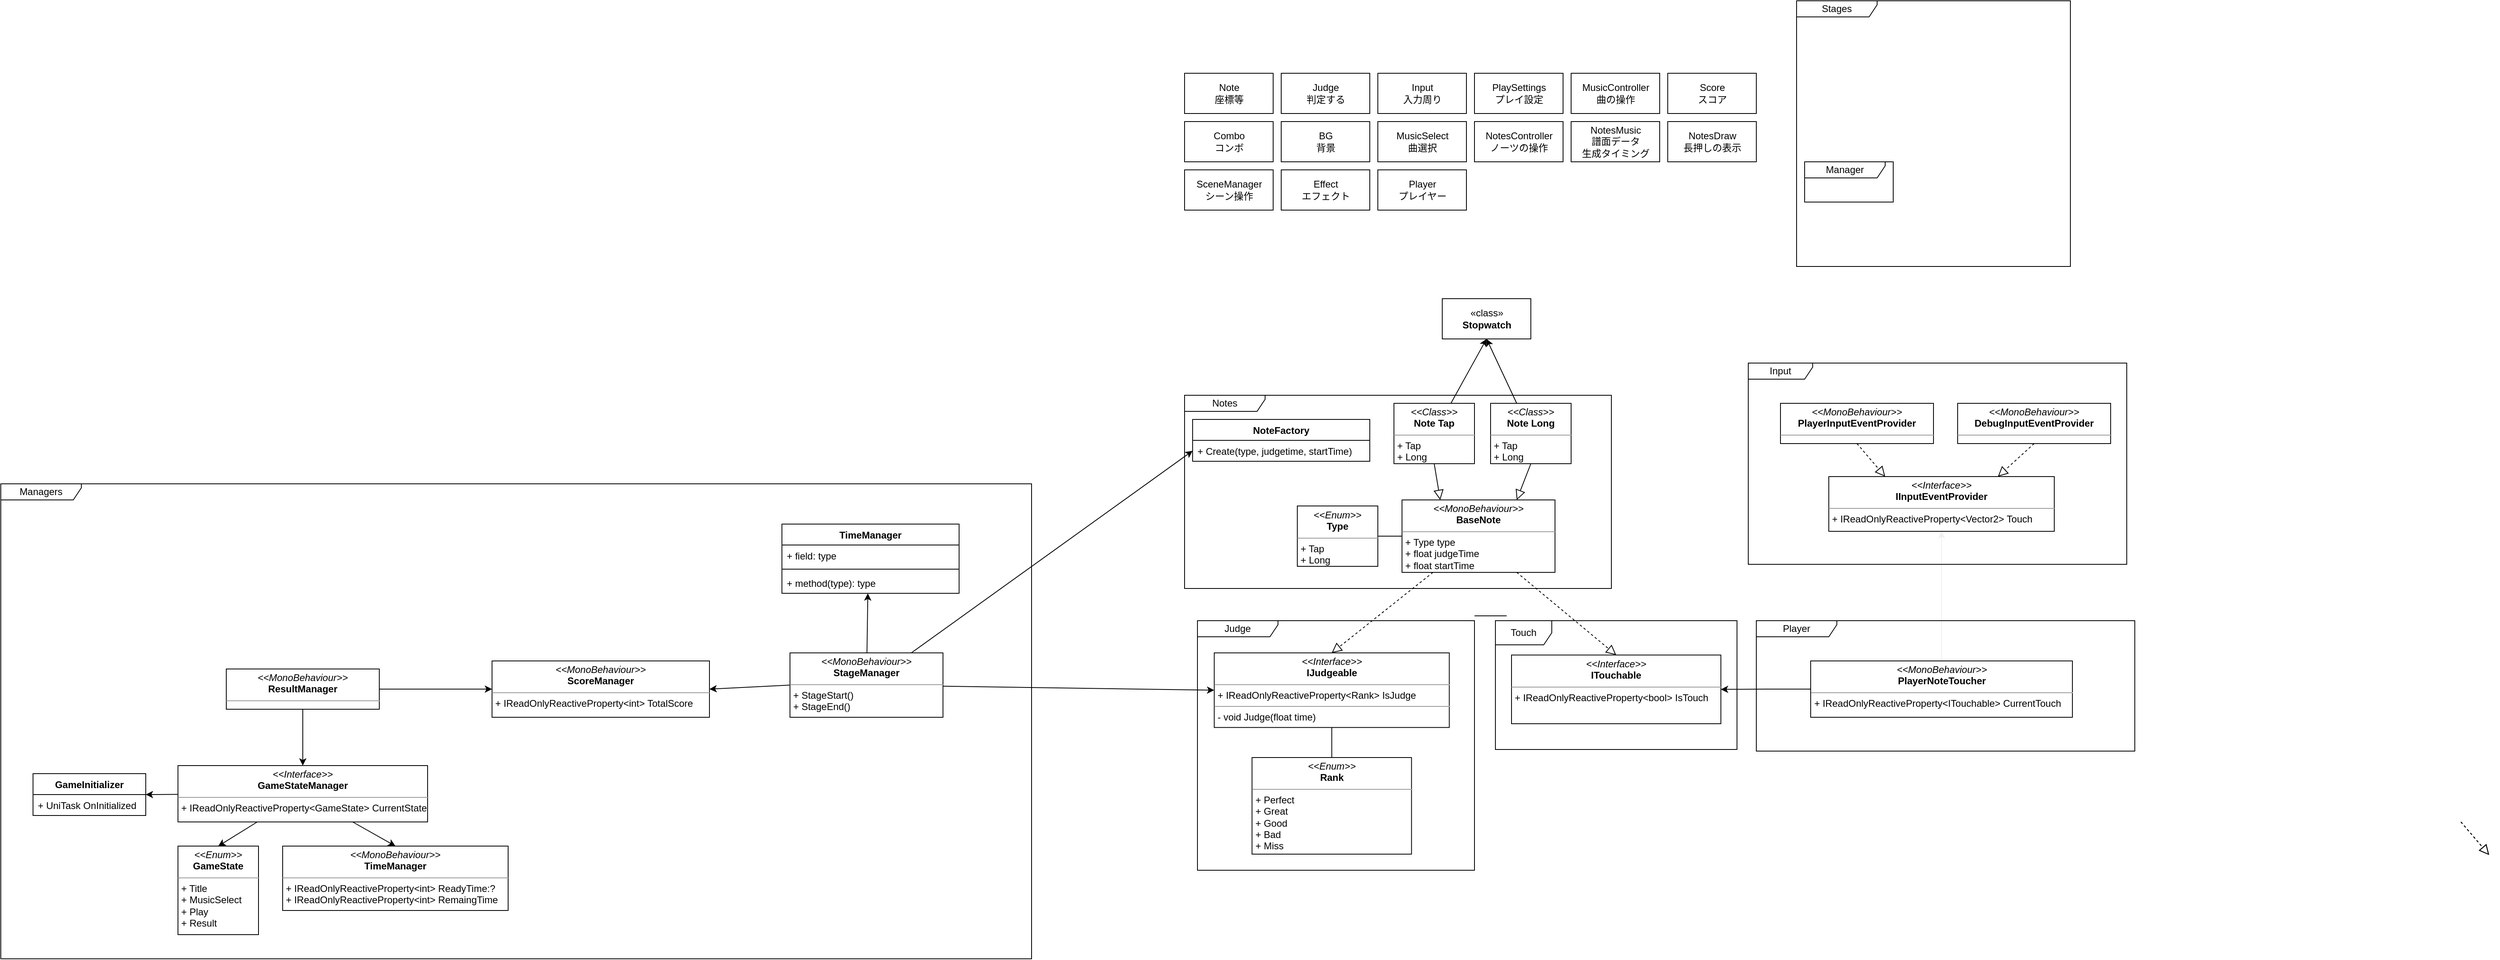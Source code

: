 <mxfile>
    <diagram id="dF_ohH9zx3626h8H7nnY" name="ページ1">
        <mxGraphModel dx="2958" dy="941" grid="1" gridSize="10" guides="0" tooltips="1" connect="1" arrows="1" fold="1" page="0" pageScale="1" pageWidth="827" pageHeight="1169" math="0" shadow="0">
            <root>
                <mxCell id="0"/>
                <mxCell id="1" parent="0"/>
                <mxCell id="76" value="Managers" style="shape=umlFrame;whiteSpace=wrap;html=1;width=100;height=20;" parent="1" vertex="1">
                    <mxGeometry x="-1430" y="610" width="1280" height="590" as="geometry"/>
                </mxCell>
                <mxCell id="21" value="Notes" style="shape=umlFrame;whiteSpace=wrap;html=1;width=100;height=20;" parent="1" vertex="1">
                    <mxGeometry x="40" y="500" width="530" height="240" as="geometry"/>
                </mxCell>
                <mxCell id="2" value="Note&lt;br&gt;座標等" style="html=1;" parent="1" vertex="1">
                    <mxGeometry x="40" y="100" width="110" height="50" as="geometry"/>
                </mxCell>
                <mxCell id="4" value="Judge&lt;br&gt;判定する" style="html=1;" parent="1" vertex="1">
                    <mxGeometry x="160" y="100" width="110" height="50" as="geometry"/>
                </mxCell>
                <mxCell id="5" value="Input&lt;br&gt;入力周り" style="html=1;" parent="1" vertex="1">
                    <mxGeometry x="280" y="100" width="110" height="50" as="geometry"/>
                </mxCell>
                <mxCell id="6" value="PlaySettings&lt;br&gt;プレイ設定" style="html=1;" parent="1" vertex="1">
                    <mxGeometry x="400" y="100" width="110" height="50" as="geometry"/>
                </mxCell>
                <mxCell id="7" value="MusicController&lt;br&gt;曲の操作" style="html=1;" parent="1" vertex="1">
                    <mxGeometry x="520" y="100" width="110" height="50" as="geometry"/>
                </mxCell>
                <mxCell id="8" value="Score&lt;br&gt;スコア" style="html=1;" parent="1" vertex="1">
                    <mxGeometry x="640" y="100" width="110" height="50" as="geometry"/>
                </mxCell>
                <mxCell id="9" value="Combo&lt;br&gt;コンボ" style="html=1;" parent="1" vertex="1">
                    <mxGeometry x="40" y="160" width="110" height="50" as="geometry"/>
                </mxCell>
                <mxCell id="10" value="BG&lt;br&gt;背景" style="html=1;" parent="1" vertex="1">
                    <mxGeometry x="160" y="160" width="110" height="50" as="geometry"/>
                </mxCell>
                <mxCell id="11" value="MusicSelect&lt;br&gt;曲選択" style="html=1;" parent="1" vertex="1">
                    <mxGeometry x="280" y="160" width="110" height="50" as="geometry"/>
                </mxCell>
                <mxCell id="12" value="NotesController&lt;br&gt;ノーツの操作" style="html=1;" parent="1" vertex="1">
                    <mxGeometry x="400" y="160" width="110" height="50" as="geometry"/>
                </mxCell>
                <mxCell id="13" value="NotesMusic&lt;br&gt;譜面データ&lt;br&gt;生成タイミング" style="html=1;" parent="1" vertex="1">
                    <mxGeometry x="520" y="160" width="110" height="50" as="geometry"/>
                </mxCell>
                <mxCell id="14" value="NotesDraw&lt;br&gt;長押しの表示" style="html=1;" parent="1" vertex="1">
                    <mxGeometry x="640" y="160" width="110" height="50" as="geometry"/>
                </mxCell>
                <mxCell id="15" value="SceneManager&lt;br&gt;シーン操作" style="html=1;" parent="1" vertex="1">
                    <mxGeometry x="40" y="220" width="110" height="50" as="geometry"/>
                </mxCell>
                <mxCell id="16" value="Effect&lt;br&gt;エフェクト" style="html=1;" parent="1" vertex="1">
                    <mxGeometry x="160" y="220" width="110" height="50" as="geometry"/>
                </mxCell>
                <mxCell id="18" value="Player&lt;br&gt;プレイヤー" style="html=1;" parent="1" vertex="1">
                    <mxGeometry x="280" y="220" width="110" height="50" as="geometry"/>
                </mxCell>
                <mxCell id="22" value="Manager" style="shape=umlFrame;whiteSpace=wrap;html=1;width=100;height=20;" parent="1" vertex="1">
                    <mxGeometry x="810" y="210" width="110" height="50" as="geometry"/>
                </mxCell>
                <mxCell id="25" value="Stages" style="shape=umlFrame;whiteSpace=wrap;html=1;width=100;height=20;" parent="1" vertex="1">
                    <mxGeometry x="800" y="10" width="340" height="330" as="geometry"/>
                </mxCell>
                <mxCell id="36" style="rounded=0;orthogonalLoop=1;jettySize=auto;html=1;entryX=0.5;entryY=0;entryDx=0;entryDy=0;endArrow=block;endFill=0;dashed=1;strokeWidth=1;endSize=10;" parent="1" source="34" target="28" edge="1">
                    <mxGeometry relative="1" as="geometry"/>
                </mxCell>
                <mxCell id="34" value="&lt;p style=&quot;margin: 0px ; margin-top: 4px ; text-align: center&quot;&gt;&lt;i&gt;&amp;lt;&amp;lt;MonoBehaviour&amp;gt;&amp;gt;&lt;/i&gt;&lt;br&gt;&lt;b&gt;BaseNote&lt;/b&gt;&lt;/p&gt;&lt;hr size=&quot;1&quot;&gt;&lt;p style=&quot;margin: 0px ; margin-left: 4px&quot;&gt;+ Type type&lt;/p&gt;&lt;p style=&quot;margin: 0px ; margin-left: 4px&quot;&gt;+ float judgeTime&lt;/p&gt;&lt;p style=&quot;margin: 0px ; margin-left: 4px&quot;&gt;+ float startTime&lt;/p&gt;&lt;hr size=&quot;1&quot;&gt;&lt;p style=&quot;margin: 0px ; margin-left: 4px&quot;&gt;&lt;br&gt;&lt;/p&gt;" style="verticalAlign=top;align=left;overflow=fill;fontSize=12;fontFamily=Helvetica;html=1;" parent="1" vertex="1">
                    <mxGeometry x="310" y="630" width="190" height="90" as="geometry"/>
                </mxCell>
                <mxCell id="45" value="" style="group" parent="1" vertex="1" connectable="0">
                    <mxGeometry x="56" y="780" width="344" height="320" as="geometry"/>
                </mxCell>
                <mxCell id="29" value="" style="group" parent="45" vertex="1" connectable="0">
                    <mxGeometry width="344" height="320" as="geometry"/>
                </mxCell>
                <mxCell id="23" value="Judge" style="shape=umlFrame;whiteSpace=wrap;html=1;width=100;height=20;" parent="29" vertex="1">
                    <mxGeometry width="344" height="310" as="geometry"/>
                </mxCell>
                <mxCell id="44" style="edgeStyle=none;rounded=0;orthogonalLoop=1;jettySize=auto;html=1;entryX=0.5;entryY=0;entryDx=0;entryDy=0;endArrow=none;endFill=0;" parent="29" source="28" target="43" edge="1">
                    <mxGeometry relative="1" as="geometry"/>
                </mxCell>
                <mxCell id="28" value="&lt;p style=&quot;margin: 0px ; margin-top: 4px ; text-align: center&quot;&gt;&lt;i&gt;&amp;lt;&amp;lt;Interface&amp;gt;&amp;gt;&lt;/i&gt;&lt;br&gt;&lt;b&gt;IJudgeable&lt;/b&gt;&lt;/p&gt;&lt;hr size=&quot;1&quot;&gt;&lt;p style=&quot;margin: 0px ; margin-left: 4px&quot;&gt;+ IReadOnlyReactiveProperty&amp;lt;Rank&amp;gt; IsJudge&lt;/p&gt;&lt;hr size=&quot;1&quot;&gt;&lt;p style=&quot;margin: 0px ; margin-left: 4px&quot;&gt;- void Judge(float time)&lt;/p&gt;" style="verticalAlign=top;align=left;overflow=fill;fontSize=12;fontFamily=Helvetica;html=1;" parent="29" vertex="1">
                    <mxGeometry x="20.848" y="40" width="291.879" height="92.67" as="geometry"/>
                </mxCell>
                <mxCell id="43" value="&lt;p style=&quot;margin: 0px ; margin-top: 4px ; text-align: center&quot;&gt;&lt;i&gt;&amp;lt;&amp;lt;Enum&amp;gt;&amp;gt;&lt;/i&gt;&lt;br&gt;&lt;b&gt;Rank&lt;/b&gt;&lt;/p&gt;&lt;hr size=&quot;1&quot;&gt;&lt;p style=&quot;margin: 0px ; margin-left: 4px&quot;&gt;+ Perfect&lt;/p&gt;&lt;p style=&quot;margin: 0px ; margin-left: 4px&quot;&gt;+ Great&lt;/p&gt;&lt;p style=&quot;margin: 0px ; margin-left: 4px&quot;&gt;+ Good&lt;/p&gt;&lt;p style=&quot;margin: 0px ; margin-left: 4px&quot;&gt;+ Bad&lt;/p&gt;&lt;p style=&quot;margin: 0px ; margin-left: 4px&quot;&gt;+ Miss&lt;/p&gt;" style="verticalAlign=top;align=left;overflow=fill;fontSize=12;fontFamily=Helvetica;html=1;" parent="29" vertex="1">
                    <mxGeometry x="67.758" y="170" width="198.061" height="120" as="geometry"/>
                </mxCell>
                <mxCell id="50" style="edgeStyle=none;rounded=0;orthogonalLoop=1;jettySize=auto;html=1;entryX=0.25;entryY=0;entryDx=0;entryDy=0;endArrow=block;endFill=0;endSize=10;strokeWidth=1;exitX=0.5;exitY=1;exitDx=0;exitDy=0;" parent="1" source="140" target="34" edge="1">
                    <mxGeometry relative="1" as="geometry">
                        <mxPoint x="345.417" y="572.0" as="sourcePoint"/>
                    </mxGeometry>
                </mxCell>
                <mxCell id="55" style="edgeStyle=none;rounded=0;orthogonalLoop=1;jettySize=auto;html=1;endArrow=block;endFill=0;endSize=10;strokeWidth=1;entryX=0.75;entryY=0;entryDx=0;entryDy=0;exitX=0.5;exitY=1;exitDx=0;exitDy=0;" parent="1" source="141" target="34" edge="1">
                    <mxGeometry relative="1" as="geometry">
                        <mxPoint x="380" y="630" as="targetPoint"/>
                        <mxPoint x="478.393" y="572.0" as="sourcePoint"/>
                    </mxGeometry>
                </mxCell>
                <mxCell id="71" style="edgeStyle=none;rounded=0;orthogonalLoop=1;jettySize=auto;html=1;entryX=0;entryY=0.5;entryDx=0;entryDy=0;endArrow=none;endFill=0;strokeWidth=1;exitX=1;exitY=0.5;exitDx=0;exitDy=0;" parent="1" source="72" target="34" edge="1">
                    <mxGeometry relative="1" as="geometry">
                        <mxPoint x="190" y="675" as="sourcePoint"/>
                        <mxPoint x="37.5" y="640" as="targetPoint"/>
                    </mxGeometry>
                </mxCell>
                <mxCell id="72" value="&lt;p style=&quot;margin: 0px ; margin-top: 4px ; text-align: center&quot;&gt;&lt;i&gt;&amp;lt;&amp;lt;Enum&amp;gt;&amp;gt;&lt;/i&gt;&lt;br&gt;&lt;b&gt;Type&lt;/b&gt;&lt;/p&gt;&lt;hr size=&quot;1&quot;&gt;&lt;p style=&quot;margin: 0px ; margin-left: 4px&quot;&gt;+ Tap&lt;br&gt;&lt;/p&gt;&lt;p style=&quot;margin: 0px ; margin-left: 4px&quot;&gt;+ Long&lt;/p&gt;" style="verticalAlign=top;align=left;overflow=fill;fontSize=12;fontFamily=Helvetica;html=1;" parent="1" vertex="1">
                    <mxGeometry x="180" y="637.5" width="100" height="75" as="geometry"/>
                </mxCell>
                <mxCell id="79" style="rounded=0;orthogonalLoop=1;jettySize=auto;html=1;entryX=0.5;entryY=0;entryDx=0;entryDy=0;" parent="1" source="77" target="78" edge="1">
                    <mxGeometry relative="1" as="geometry"/>
                </mxCell>
                <mxCell id="81" style="edgeStyle=none;rounded=0;orthogonalLoop=1;jettySize=auto;html=1;entryX=0.5;entryY=0;entryDx=0;entryDy=0;" parent="1" source="77" target="80" edge="1">
                    <mxGeometry relative="1" as="geometry"/>
                </mxCell>
                <mxCell id="88" style="edgeStyle=none;rounded=0;orthogonalLoop=1;jettySize=auto;html=1;entryX=1;entryY=0.5;entryDx=0;entryDy=0;" parent="1" source="77" target="84" edge="1">
                    <mxGeometry relative="1" as="geometry"/>
                </mxCell>
                <mxCell id="77" value="&lt;p style=&quot;margin: 0px ; margin-top: 4px ; text-align: center&quot;&gt;&lt;i&gt;&amp;lt;&amp;lt;Interface&amp;gt;&amp;gt;&lt;/i&gt;&lt;br&gt;&lt;b&gt;GameStateManager&lt;/b&gt;&lt;/p&gt;&lt;hr size=&quot;1&quot;&gt;&lt;p style=&quot;margin: 0px ; margin-left: 4px&quot;&gt;+ IReadOnlyReactiveProperty&amp;lt;GameState&amp;gt; CurrentState&lt;/p&gt;" style="verticalAlign=top;align=left;overflow=fill;fontSize=12;fontFamily=Helvetica;html=1;" parent="1" vertex="1">
                    <mxGeometry x="-1210" y="960" width="310" height="70" as="geometry"/>
                </mxCell>
                <mxCell id="78" value="&lt;p style=&quot;margin: 0px ; margin-top: 4px ; text-align: center&quot;&gt;&lt;i&gt;&amp;lt;&amp;lt;Enum&amp;gt;&amp;gt;&lt;/i&gt;&lt;br&gt;&lt;b&gt;GameState&lt;/b&gt;&lt;/p&gt;&lt;hr size=&quot;1&quot;&gt;&lt;p style=&quot;margin: 0px ; margin-left: 4px&quot;&gt;+ Title&lt;br&gt;&lt;/p&gt;&lt;p style=&quot;margin: 0px ; margin-left: 4px&quot;&gt;+ MusicSelect&lt;/p&gt;&lt;p style=&quot;margin: 0px ; margin-left: 4px&quot;&gt;+ Play&lt;/p&gt;&lt;p style=&quot;margin: 0px ; margin-left: 4px&quot;&gt;+ Result&lt;/p&gt;&lt;p style=&quot;margin: 0px ; margin-left: 4px&quot;&gt;&lt;br&gt;&lt;/p&gt;" style="verticalAlign=top;align=left;overflow=fill;fontSize=12;fontFamily=Helvetica;html=1;" parent="1" vertex="1">
                    <mxGeometry x="-1210" y="1060" width="100" height="110" as="geometry"/>
                </mxCell>
                <mxCell id="80" value="&lt;p style=&quot;margin: 0px ; margin-top: 4px ; text-align: center&quot;&gt;&lt;i&gt;&amp;lt;&amp;lt;MonoBehaviour&amp;gt;&amp;gt;&lt;/i&gt;&lt;br&gt;&lt;b&gt;TimeManager&lt;/b&gt;&lt;/p&gt;&lt;hr size=&quot;1&quot;&gt;&lt;p style=&quot;margin: 0px ; margin-left: 4px&quot;&gt;+ IReadOnlyReactiveProperty&amp;lt;int&amp;gt; ReadyTime:?&lt;/p&gt;&lt;p style=&quot;margin: 0px ; margin-left: 4px&quot;&gt;+ IReadOnlyReactiveProperty&amp;lt;int&amp;gt; RemaingTime&lt;/p&gt;" style="verticalAlign=top;align=left;overflow=fill;fontSize=12;fontFamily=Helvetica;html=1;" parent="1" vertex="1">
                    <mxGeometry x="-1080" y="1060" width="280" height="80" as="geometry"/>
                </mxCell>
                <mxCell id="90" style="edgeStyle=none;rounded=0;orthogonalLoop=1;jettySize=auto;html=1;entryX=0.5;entryY=0;entryDx=0;entryDy=0;" parent="1" source="89" target="77" edge="1">
                    <mxGeometry relative="1" as="geometry"/>
                </mxCell>
                <mxCell id="92" style="edgeStyle=none;rounded=0;orthogonalLoop=1;jettySize=auto;html=1;entryX=0;entryY=0.5;entryDx=0;entryDy=0;" parent="1" source="89" target="91" edge="1">
                    <mxGeometry relative="1" as="geometry"/>
                </mxCell>
                <mxCell id="89" value="&lt;p style=&quot;margin: 0px ; margin-top: 4px ; text-align: center&quot;&gt;&lt;i&gt;&amp;lt;&amp;lt;MonoBehaviour&amp;gt;&amp;gt;&lt;/i&gt;&lt;br&gt;&lt;b&gt;ResultManager&lt;/b&gt;&lt;/p&gt;&lt;hr size=&quot;1&quot;&gt;&lt;p style=&quot;margin: 0px ; margin-left: 4px&quot;&gt;&lt;br&gt;&lt;/p&gt;" style="verticalAlign=top;align=left;overflow=fill;fontSize=12;fontFamily=Helvetica;html=1;" parent="1" vertex="1">
                    <mxGeometry x="-1150" y="840" width="190" height="50" as="geometry"/>
                </mxCell>
                <mxCell id="98" style="edgeStyle=none;rounded=0;orthogonalLoop=1;jettySize=auto;html=1;exitX=0;exitY=0.5;exitDx=0;exitDy=0;entryX=1;entryY=0.5;entryDx=0;entryDy=0;" parent="1" source="97" target="91" edge="1">
                    <mxGeometry relative="1" as="geometry"/>
                </mxCell>
                <mxCell id="91" value="&lt;p style=&quot;margin: 0px ; margin-top: 4px ; text-align: center&quot;&gt;&lt;i&gt;&amp;lt;&amp;lt;MonoBehaviour&amp;gt;&amp;gt;&lt;/i&gt;&lt;br&gt;&lt;b&gt;ScoreManager&lt;/b&gt;&lt;/p&gt;&lt;hr size=&quot;1&quot;&gt;&lt;p style=&quot;margin: 0px ; margin-left: 4px&quot;&gt;+ IReadOnlyReactiveProperty&amp;lt;int&amp;gt; TotalScore&lt;/p&gt;" style="verticalAlign=top;align=left;overflow=fill;fontSize=12;fontFamily=Helvetica;html=1;" parent="1" vertex="1">
                    <mxGeometry x="-820" y="830" width="270" height="70" as="geometry"/>
                </mxCell>
                <mxCell id="99" style="edgeStyle=none;rounded=0;orthogonalLoop=1;jettySize=auto;html=1;entryX=0;entryY=0.5;entryDx=0;entryDy=0;" parent="1" source="97" target="28" edge="1">
                    <mxGeometry relative="1" as="geometry"/>
                </mxCell>
                <mxCell id="149" style="rounded=0;orthogonalLoop=1;jettySize=auto;html=1;entryX=0;entryY=0.5;entryDx=0;entryDy=0;" edge="1" parent="1" source="97" target="145">
                    <mxGeometry relative="1" as="geometry"/>
                </mxCell>
                <mxCell id="157" style="edgeStyle=none;rounded=0;orthogonalLoop=1;jettySize=auto;html=1;entryX=0.485;entryY=1.002;entryDx=0;entryDy=0;entryPerimeter=0;" edge="1" parent="1" source="97" target="155">
                    <mxGeometry relative="1" as="geometry"/>
                </mxCell>
                <mxCell id="97" value="&lt;p style=&quot;margin: 0px ; margin-top: 4px ; text-align: center&quot;&gt;&lt;i&gt;&amp;lt;&amp;lt;MonoBehaviour&amp;gt;&amp;gt;&lt;/i&gt;&lt;br&gt;&lt;b&gt;StageManager&lt;/b&gt;&lt;/p&gt;&lt;hr size=&quot;1&quot;&gt;&lt;p style=&quot;margin: 0px ; margin-left: 4px&quot;&gt;+ StageStart()&lt;/p&gt;&lt;p style=&quot;margin: 0px ; margin-left: 4px&quot;&gt;+ StageEnd()&lt;/p&gt;" style="verticalAlign=top;align=left;overflow=fill;fontSize=12;fontFamily=Helvetica;html=1;" parent="1" vertex="1">
                    <mxGeometry x="-450" y="820" width="190" height="80" as="geometry"/>
                </mxCell>
                <mxCell id="110" style="edgeStyle=orthogonalEdgeStyle;rounded=0;orthogonalLoop=1;jettySize=auto;html=1;entryX=1;entryY=0.5;entryDx=0;entryDy=0;" parent="1" source="73" target="109" edge="1">
                    <mxGeometry relative="1" as="geometry"/>
                </mxCell>
                <mxCell id="111" value="" style="group" parent="1" vertex="1" connectable="0">
                    <mxGeometry x="426" y="780" width="300" height="160" as="geometry"/>
                </mxCell>
                <mxCell id="108" value="Touch" style="shape=umlFrame;whiteSpace=wrap;html=1;width=70;height=30;" parent="111" vertex="1">
                    <mxGeometry width="300" height="160" as="geometry"/>
                </mxCell>
                <mxCell id="109" value="&lt;p style=&quot;margin: 0px ; margin-top: 4px ; text-align: center&quot;&gt;&lt;i&gt;&amp;lt;&amp;lt;Interface&amp;gt;&amp;gt;&lt;/i&gt;&lt;br&gt;&lt;b&gt;ITouchable&lt;/b&gt;&lt;/p&gt;&lt;hr size=&quot;1&quot;&gt;&lt;p style=&quot;margin: 0px ; margin-left: 4px&quot;&gt;+ IReadOnlyReactiveProperty&amp;lt;bool&amp;gt; IsTouch&lt;br&gt;&lt;/p&gt;" style="verticalAlign=top;align=left;overflow=fill;fontSize=12;fontFamily=Helvetica;html=1;" parent="111" vertex="1">
                    <mxGeometry x="20" y="42.667" width="260" height="85.333" as="geometry"/>
                </mxCell>
                <mxCell id="115" style="rounded=0;orthogonalLoop=1;jettySize=auto;html=1;entryX=0.5;entryY=0;entryDx=0;entryDy=0;endArrow=block;endFill=0;dashed=1;strokeWidth=1;endSize=10;exitX=0.75;exitY=1;exitDx=0;exitDy=0;" parent="1" source="34" target="109" edge="1">
                    <mxGeometry relative="1" as="geometry">
                        <mxPoint x="441.414" y="690" as="sourcePoint"/>
                        <mxPoint x="439.998" y="770" as="targetPoint"/>
                    </mxGeometry>
                </mxCell>
                <mxCell id="84" value="GameInitializer" style="swimlane;fontStyle=1;align=center;verticalAlign=top;childLayout=stackLayout;horizontal=1;startSize=26;horizontalStack=0;resizeParent=1;resizeParentMax=0;resizeLast=0;collapsible=1;marginBottom=0;" parent="1" vertex="1">
                    <mxGeometry x="-1390" y="970" width="140" height="52" as="geometry"/>
                </mxCell>
                <mxCell id="85" value="+ UniTask OnInitialized" style="text;strokeColor=none;fillColor=none;align=left;verticalAlign=top;spacingLeft=4;spacingRight=4;overflow=hidden;rotatable=0;points=[[0,0.5],[1,0.5]];portConstraint=eastwest;" parent="84" vertex="1">
                    <mxGeometry y="26" width="140" height="26" as="geometry"/>
                </mxCell>
                <mxCell id="74" style="edgeStyle=none;rounded=0;orthogonalLoop=1;jettySize=auto;html=1;endArrow=classic;endFill=1;strokeColor=#f0f0f0;strokeWidth=1;entryX=0.5;entryY=1;entryDx=0;entryDy=0;" parent="1" source="73" target="124" edge="1">
                    <mxGeometry relative="1" as="geometry">
                        <mxPoint x="980" y="740" as="targetPoint"/>
                    </mxGeometry>
                </mxCell>
                <mxCell id="20" value="Player" style="shape=umlFrame;whiteSpace=wrap;html=1;width=100;height=20;" parent="1" vertex="1">
                    <mxGeometry x="750" y="780" width="470" height="162" as="geometry"/>
                </mxCell>
                <mxCell id="73" value="&lt;p style=&quot;margin: 0px ; margin-top: 4px ; text-align: center&quot;&gt;&lt;i&gt;&amp;lt;&amp;lt;MonoBehaviour&amp;gt;&amp;gt;&lt;/i&gt;&lt;br&gt;&lt;b&gt;PlayerNoteToucher&lt;/b&gt;&lt;/p&gt;&lt;hr size=&quot;1&quot;&gt;&lt;p style=&quot;margin: 0px ; margin-left: 4px&quot;&gt;+ IReadOnlyReactiveProperty&amp;lt;ITouchable&amp;gt; CurrentTouch&lt;br&gt;&lt;/p&gt;" style="verticalAlign=top;align=left;overflow=fill;fontSize=12;fontFamily=Helvetica;html=1;" parent="1" vertex="1">
                    <mxGeometry x="817.5" y="830" width="325" height="70" as="geometry"/>
                </mxCell>
                <mxCell id="126" value="" style="group" parent="1" vertex="1" connectable="0">
                    <mxGeometry x="740" y="460" width="470" height="250" as="geometry"/>
                </mxCell>
                <mxCell id="125" value="Input" style="shape=umlFrame;whiteSpace=wrap;html=1;fillColor=none;gradientColor=none;width=80;height=20;" parent="126" vertex="1">
                    <mxGeometry width="470" height="250" as="geometry"/>
                </mxCell>
                <mxCell id="122" value="&lt;p style=&quot;margin: 0px ; margin-top: 4px ; text-align: center&quot;&gt;&lt;i&gt;&amp;lt;&amp;lt;MonoBehaviour&amp;gt;&amp;gt;&lt;/i&gt;&lt;br&gt;&lt;b&gt;DebugInputEventProvider&lt;/b&gt;&lt;/p&gt;&lt;hr size=&quot;1&quot;&gt;&lt;p style=&quot;margin: 0px ; margin-left: 4px&quot;&gt;&lt;br&gt;&lt;/p&gt;" style="verticalAlign=top;align=left;overflow=fill;fontSize=12;fontFamily=Helvetica;html=1;" parent="126" vertex="1">
                    <mxGeometry x="260" y="50" width="190" height="50" as="geometry"/>
                </mxCell>
                <mxCell id="123" value="&lt;p style=&quot;margin: 0px ; margin-top: 4px ; text-align: center&quot;&gt;&lt;i&gt;&amp;lt;&amp;lt;MonoBehaviour&amp;gt;&amp;gt;&lt;/i&gt;&lt;br&gt;&lt;b&gt;PlayerInputEventProvider&lt;/b&gt;&lt;/p&gt;&lt;hr size=&quot;1&quot;&gt;&lt;p style=&quot;margin: 0px ; margin-left: 4px&quot;&gt;&lt;br&gt;&lt;/p&gt;" style="verticalAlign=top;align=left;overflow=fill;fontSize=12;fontFamily=Helvetica;html=1;" parent="126" vertex="1">
                    <mxGeometry x="40" y="50" width="190" height="50" as="geometry"/>
                </mxCell>
                <mxCell id="124" value="&lt;p style=&quot;margin: 0px ; margin-top: 4px ; text-align: center&quot;&gt;&lt;i&gt;&amp;lt;&amp;lt;Interface&amp;gt;&amp;gt;&lt;/i&gt;&lt;br&gt;&lt;b&gt;IInputEventProvider&lt;/b&gt;&lt;/p&gt;&lt;hr size=&quot;1&quot;&gt;&lt;p style=&quot;margin: 0px ; margin-left: 4px&quot;&gt;+ IReadOnlyReactiveProperty&amp;lt;Vector2&amp;gt; Touch&lt;br&gt;&lt;/p&gt;" style="verticalAlign=top;align=left;overflow=fill;fontSize=12;fontFamily=Helvetica;html=1;" parent="126" vertex="1">
                    <mxGeometry x="100" y="141" width="280" height="68" as="geometry"/>
                </mxCell>
                <mxCell id="127" style="rounded=0;orthogonalLoop=1;jettySize=auto;html=1;entryX=0.25;entryY=0;entryDx=0;entryDy=0;endArrow=block;endFill=0;dashed=1;strokeWidth=1;endSize=10;exitX=0.5;exitY=1;exitDx=0;exitDy=0;" parent="126" source="123" target="124" edge="1">
                    <mxGeometry relative="1" as="geometry">
                        <mxPoint x="-80" y="170" as="sourcePoint"/>
                        <mxPoint x="43.5" y="272.667" as="targetPoint"/>
                    </mxGeometry>
                </mxCell>
                <mxCell id="128" style="rounded=0;orthogonalLoop=1;jettySize=auto;html=1;entryX=0.25;entryY=0;entryDx=0;entryDy=0;endArrow=block;endFill=0;dashed=1;strokeWidth=1;endSize=10;exitX=0.5;exitY=1;exitDx=0;exitDy=0;" parent="126" edge="1">
                    <mxGeometry relative="1" as="geometry">
                        <mxPoint x="885" y="570" as="sourcePoint"/>
                        <mxPoint x="920" y="611" as="targetPoint"/>
                    </mxGeometry>
                </mxCell>
                <mxCell id="129" style="rounded=0;orthogonalLoop=1;jettySize=auto;html=1;entryX=0.25;entryY=0;entryDx=0;entryDy=0;endArrow=block;endFill=0;dashed=1;strokeWidth=1;endSize=10;exitX=0.5;exitY=1;exitDx=0;exitDy=0;" parent="126" edge="1">
                    <mxGeometry relative="1" as="geometry">
                        <mxPoint x="885" y="570" as="sourcePoint"/>
                        <mxPoint x="920" y="611" as="targetPoint"/>
                    </mxGeometry>
                </mxCell>
                <mxCell id="130" style="rounded=0;orthogonalLoop=1;jettySize=auto;html=1;entryX=0.75;entryY=0;entryDx=0;entryDy=0;endArrow=block;endFill=0;dashed=1;strokeWidth=1;endSize=10;exitX=0.5;exitY=1;exitDx=0;exitDy=0;" parent="126" source="122" target="124" edge="1">
                    <mxGeometry relative="1" as="geometry">
                        <mxPoint x="520" y="130" as="sourcePoint"/>
                        <mxPoint x="555" y="171" as="targetPoint"/>
                    </mxGeometry>
                </mxCell>
                <mxCell id="132" value="«class»&lt;br&gt;&lt;b&gt;Stopwatch&lt;/b&gt;" style="html=1;" parent="1" vertex="1">
                    <mxGeometry x="360" y="380" width="110" height="50" as="geometry"/>
                </mxCell>
                <mxCell id="142" style="rounded=0;orthogonalLoop=1;jettySize=auto;html=1;entryX=0.5;entryY=1;entryDx=0;entryDy=0;" parent="1" source="140" target="132" edge="1">
                    <mxGeometry relative="1" as="geometry"/>
                </mxCell>
                <mxCell id="140" value="&lt;p style=&quot;margin: 0px ; margin-top: 4px ; text-align: center&quot;&gt;&lt;i&gt;&amp;lt;&amp;lt;Class&amp;gt;&amp;gt;&lt;/i&gt;&lt;br&gt;&lt;b&gt;Note Tap&lt;/b&gt;&lt;/p&gt;&lt;hr size=&quot;1&quot;&gt;&lt;p style=&quot;margin: 0px ; margin-left: 4px&quot;&gt;+ Tap&lt;br&gt;&lt;/p&gt;&lt;p style=&quot;margin: 0px ; margin-left: 4px&quot;&gt;+ Long&lt;/p&gt;" style="verticalAlign=top;align=left;overflow=fill;fontSize=12;fontFamily=Helvetica;html=1;" parent="1" vertex="1">
                    <mxGeometry x="300" y="510" width="100" height="75" as="geometry"/>
                </mxCell>
                <mxCell id="143" style="rounded=0;orthogonalLoop=1;jettySize=auto;html=1;entryX=0.5;entryY=1;entryDx=0;entryDy=0;" parent="1" source="141" target="132" edge="1">
                    <mxGeometry relative="1" as="geometry">
                        <mxPoint x="420" y="430" as="targetPoint"/>
                    </mxGeometry>
                </mxCell>
                <mxCell id="141" value="&lt;p style=&quot;margin: 0px ; margin-top: 4px ; text-align: center&quot;&gt;&lt;i&gt;&amp;lt;&amp;lt;Class&amp;gt;&amp;gt;&lt;/i&gt;&lt;br&gt;&lt;b&gt;Note Long&lt;/b&gt;&lt;/p&gt;&lt;hr size=&quot;1&quot;&gt;&lt;p style=&quot;margin: 0px ; margin-left: 4px&quot;&gt;+ Tap&lt;br&gt;&lt;/p&gt;&lt;p style=&quot;margin: 0px ; margin-left: 4px&quot;&gt;+ Long&lt;/p&gt;" style="verticalAlign=top;align=left;overflow=fill;fontSize=12;fontFamily=Helvetica;html=1;" parent="1" vertex="1">
                    <mxGeometry x="420" y="510" width="100" height="75" as="geometry"/>
                </mxCell>
                <mxCell id="144" value="NoteFactory" style="swimlane;fontStyle=1;align=center;verticalAlign=top;childLayout=stackLayout;horizontal=1;startSize=26;horizontalStack=0;resizeParent=1;resizeParentMax=0;resizeLast=0;collapsible=1;marginBottom=0;" parent="1" vertex="1">
                    <mxGeometry x="50" y="530" width="220" height="52" as="geometry"/>
                </mxCell>
                <mxCell id="145" value="+ Create(type, judgetime, startTime)" style="text;strokeColor=none;fillColor=none;align=left;verticalAlign=top;spacingLeft=4;spacingRight=4;overflow=hidden;rotatable=0;points=[[0,0.5],[1,0.5]];portConstraint=eastwest;" parent="144" vertex="1">
                    <mxGeometry y="26" width="220" height="26" as="geometry"/>
                </mxCell>
                <mxCell id="148" value="" style="line;strokeWidth=1;fillColor=none;align=left;verticalAlign=middle;spacingTop=-1;spacingLeft=3;spacingRight=3;rotatable=0;labelPosition=right;points=[];portConstraint=eastwest;" parent="1" vertex="1">
                    <mxGeometry x="400" y="770" width="40" height="8" as="geometry"/>
                </mxCell>
                <mxCell id="152" value="TimeManager" style="swimlane;fontStyle=1;align=center;verticalAlign=top;childLayout=stackLayout;horizontal=1;startSize=26;horizontalStack=0;resizeParent=1;resizeParentMax=0;resizeLast=0;collapsible=1;marginBottom=0;" vertex="1" parent="1">
                    <mxGeometry x="-460" y="660" width="220" height="86" as="geometry"/>
                </mxCell>
                <mxCell id="153" value="+ field: type" style="text;strokeColor=none;fillColor=none;align=left;verticalAlign=top;spacingLeft=4;spacingRight=4;overflow=hidden;rotatable=0;points=[[0,0.5],[1,0.5]];portConstraint=eastwest;" vertex="1" parent="152">
                    <mxGeometry y="26" width="220" height="26" as="geometry"/>
                </mxCell>
                <mxCell id="154" value="" style="line;strokeWidth=1;fillColor=none;align=left;verticalAlign=middle;spacingTop=-1;spacingLeft=3;spacingRight=3;rotatable=0;labelPosition=right;points=[];portConstraint=eastwest;" vertex="1" parent="152">
                    <mxGeometry y="52" width="220" height="8" as="geometry"/>
                </mxCell>
                <mxCell id="155" value="+ method(type): type" style="text;strokeColor=none;fillColor=none;align=left;verticalAlign=top;spacingLeft=4;spacingRight=4;overflow=hidden;rotatable=0;points=[[0,0.5],[1,0.5]];portConstraint=eastwest;" vertex="1" parent="152">
                    <mxGeometry y="60" width="220" height="26" as="geometry"/>
                </mxCell>
            </root>
        </mxGraphModel>
    </diagram>
</mxfile>